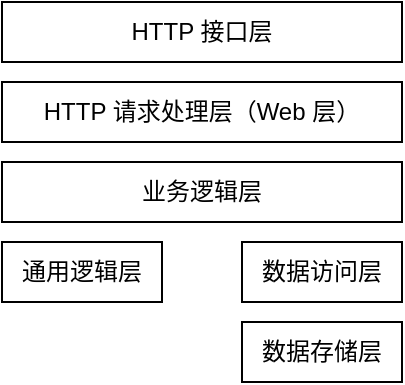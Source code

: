 <mxfile version="14.6.13" type="device"><diagram id="MW5aVSawhyW76KhIFgns" name="第 1 页"><mxGraphModel dx="852" dy="494" grid="1" gridSize="10" guides="1" tooltips="1" connect="1" arrows="1" fold="1" page="1" pageScale="1" pageWidth="827" pageHeight="1169" math="0" shadow="0"><root><mxCell id="0"/><mxCell id="1" parent="0"/><mxCell id="U2CB8wd01X8F3CKviFjN-1" value="HTTP 接口层" style="rounded=0;whiteSpace=wrap;html=1;" vertex="1" parent="1"><mxGeometry x="280" y="40" width="200" height="30" as="geometry"/></mxCell><mxCell id="U2CB8wd01X8F3CKviFjN-2" value="HTTP 请求处理层（Web 层）" style="rounded=0;whiteSpace=wrap;html=1;" vertex="1" parent="1"><mxGeometry x="280" y="80" width="200" height="30" as="geometry"/></mxCell><mxCell id="U2CB8wd01X8F3CKviFjN-3" value="业务逻辑层" style="rounded=0;whiteSpace=wrap;html=1;" vertex="1" parent="1"><mxGeometry x="280" y="120" width="200" height="30" as="geometry"/></mxCell><mxCell id="U2CB8wd01X8F3CKviFjN-4" value="通用逻辑层" style="rounded=0;whiteSpace=wrap;html=1;" vertex="1" parent="1"><mxGeometry x="280" y="160" width="80" height="30" as="geometry"/></mxCell><mxCell id="U2CB8wd01X8F3CKviFjN-5" value="数据访问层" style="rounded=0;whiteSpace=wrap;html=1;" vertex="1" parent="1"><mxGeometry x="400" y="160" width="80" height="30" as="geometry"/></mxCell><mxCell id="U2CB8wd01X8F3CKviFjN-6" value="数据存储层" style="rounded=0;whiteSpace=wrap;html=1;" vertex="1" parent="1"><mxGeometry x="400" y="200" width="80" height="30" as="geometry"/></mxCell></root></mxGraphModel></diagram></mxfile>